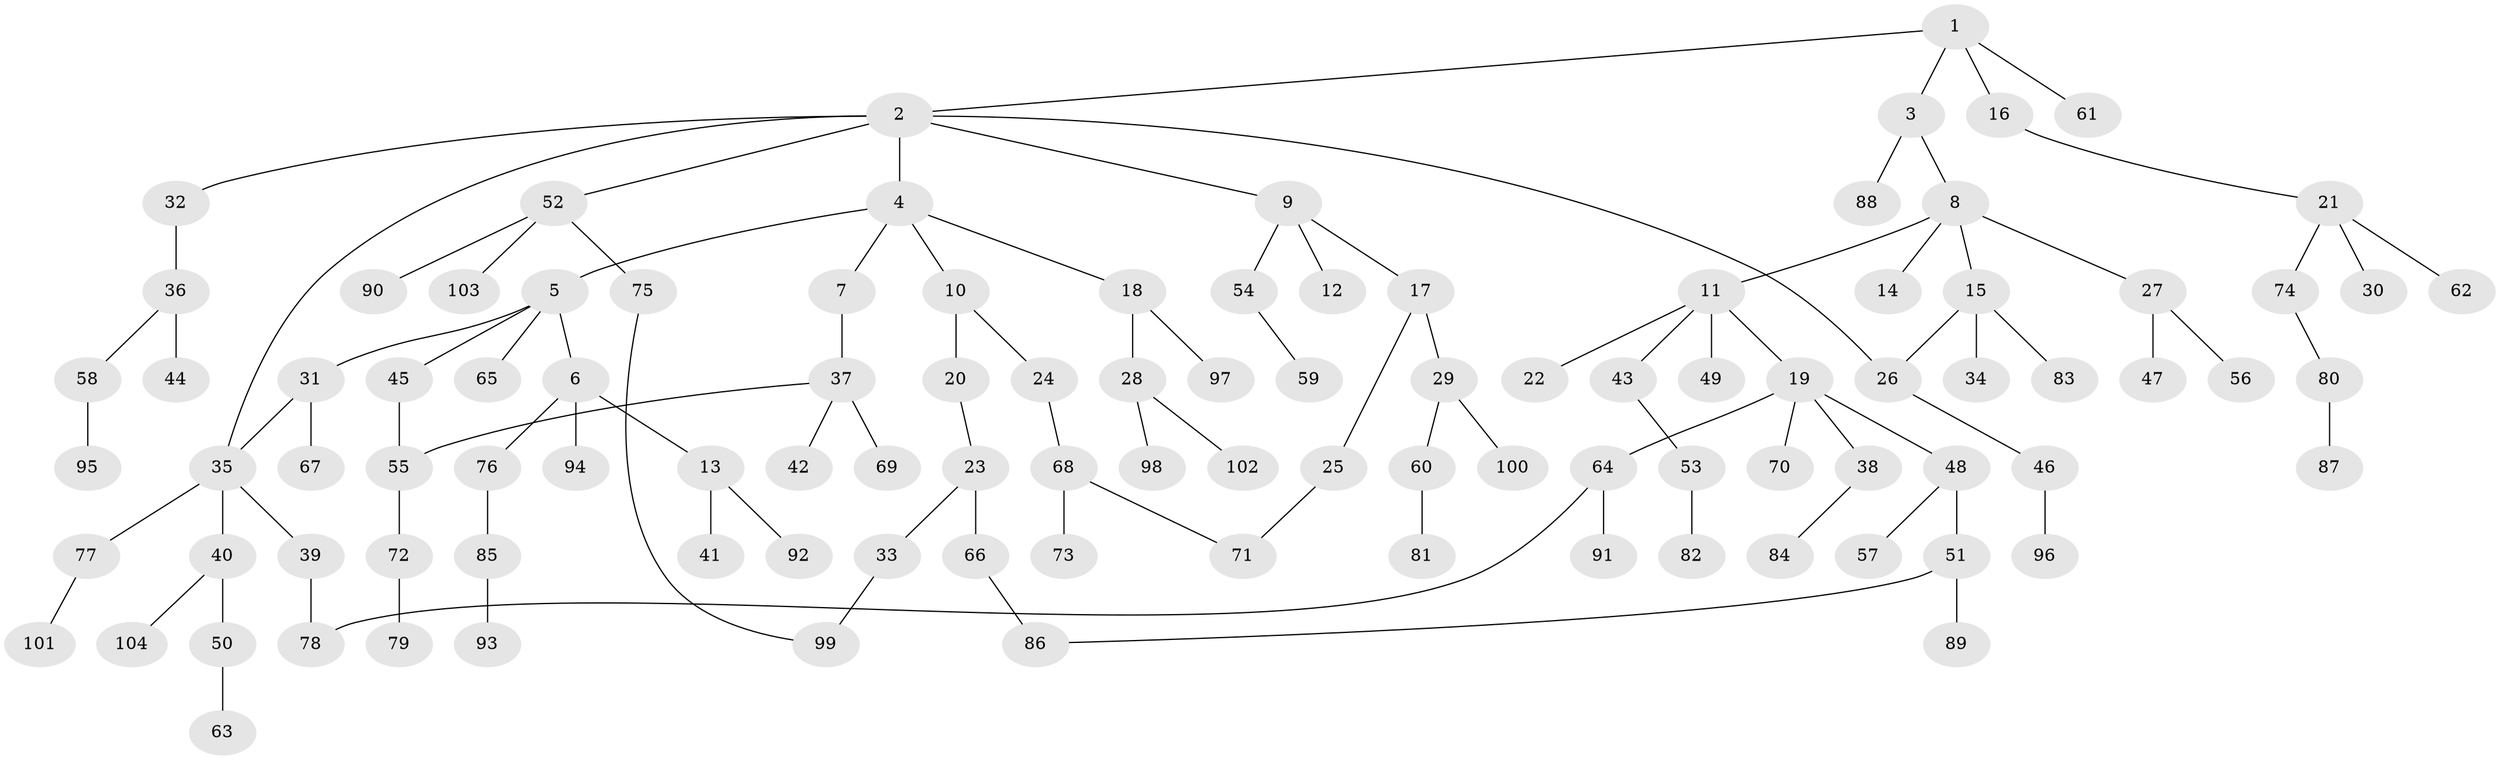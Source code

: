 // coarse degree distribution, {7: 0.0136986301369863, 5: 0.0273972602739726, 2: 0.4246575342465753, 3: 0.1917808219178082, 4: 0.0547945205479452, 1: 0.2876712328767123}
// Generated by graph-tools (version 1.1) at 2025/36/03/04/25 23:36:11]
// undirected, 104 vertices, 110 edges
graph export_dot {
  node [color=gray90,style=filled];
  1;
  2;
  3;
  4;
  5;
  6;
  7;
  8;
  9;
  10;
  11;
  12;
  13;
  14;
  15;
  16;
  17;
  18;
  19;
  20;
  21;
  22;
  23;
  24;
  25;
  26;
  27;
  28;
  29;
  30;
  31;
  32;
  33;
  34;
  35;
  36;
  37;
  38;
  39;
  40;
  41;
  42;
  43;
  44;
  45;
  46;
  47;
  48;
  49;
  50;
  51;
  52;
  53;
  54;
  55;
  56;
  57;
  58;
  59;
  60;
  61;
  62;
  63;
  64;
  65;
  66;
  67;
  68;
  69;
  70;
  71;
  72;
  73;
  74;
  75;
  76;
  77;
  78;
  79;
  80;
  81;
  82;
  83;
  84;
  85;
  86;
  87;
  88;
  89;
  90;
  91;
  92;
  93;
  94;
  95;
  96;
  97;
  98;
  99;
  100;
  101;
  102;
  103;
  104;
  1 -- 2;
  1 -- 3;
  1 -- 16;
  1 -- 61;
  2 -- 4;
  2 -- 9;
  2 -- 32;
  2 -- 52;
  2 -- 26;
  2 -- 35;
  3 -- 8;
  3 -- 88;
  4 -- 5;
  4 -- 7;
  4 -- 10;
  4 -- 18;
  5 -- 6;
  5 -- 31;
  5 -- 45;
  5 -- 65;
  6 -- 13;
  6 -- 76;
  6 -- 94;
  7 -- 37;
  8 -- 11;
  8 -- 14;
  8 -- 15;
  8 -- 27;
  9 -- 12;
  9 -- 17;
  9 -- 54;
  10 -- 20;
  10 -- 24;
  11 -- 19;
  11 -- 22;
  11 -- 43;
  11 -- 49;
  13 -- 41;
  13 -- 92;
  15 -- 26;
  15 -- 34;
  15 -- 83;
  16 -- 21;
  17 -- 25;
  17 -- 29;
  18 -- 28;
  18 -- 97;
  19 -- 38;
  19 -- 48;
  19 -- 64;
  19 -- 70;
  20 -- 23;
  21 -- 30;
  21 -- 62;
  21 -- 74;
  23 -- 33;
  23 -- 66;
  24 -- 68;
  25 -- 71;
  26 -- 46;
  27 -- 47;
  27 -- 56;
  28 -- 98;
  28 -- 102;
  29 -- 60;
  29 -- 100;
  31 -- 35;
  31 -- 67;
  32 -- 36;
  33 -- 99;
  35 -- 39;
  35 -- 40;
  35 -- 77;
  36 -- 44;
  36 -- 58;
  37 -- 42;
  37 -- 55;
  37 -- 69;
  38 -- 84;
  39 -- 78;
  40 -- 50;
  40 -- 104;
  43 -- 53;
  45 -- 55;
  46 -- 96;
  48 -- 51;
  48 -- 57;
  50 -- 63;
  51 -- 89;
  51 -- 86;
  52 -- 75;
  52 -- 90;
  52 -- 103;
  53 -- 82;
  54 -- 59;
  55 -- 72;
  58 -- 95;
  60 -- 81;
  64 -- 91;
  64 -- 78;
  66 -- 86;
  68 -- 71;
  68 -- 73;
  72 -- 79;
  74 -- 80;
  75 -- 99;
  76 -- 85;
  77 -- 101;
  80 -- 87;
  85 -- 93;
}
